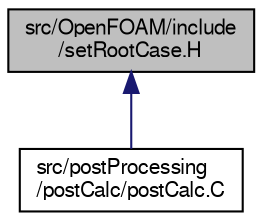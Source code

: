 digraph "src/OpenFOAM/include/setRootCase.H"
{
  bgcolor="transparent";
  edge [fontname="FreeSans",fontsize="10",labelfontname="FreeSans",labelfontsize="10"];
  node [fontname="FreeSans",fontsize="10",shape=record];
  Node1 [label="src/OpenFOAM/include\l/setRootCase.H",height=0.2,width=0.4,color="black", fillcolor="grey75", style="filled" fontcolor="black"];
  Node1 -> Node2 [dir="back",color="midnightblue",fontsize="10",style="solid",fontname="FreeSans"];
  Node2 [label="src/postProcessing\l/postCalc/postCalc.C",height=0.2,width=0.4,color="black",URL="$a08958.html",tooltip="Generic wrapper for calculating a quantity at each time. "];
}
